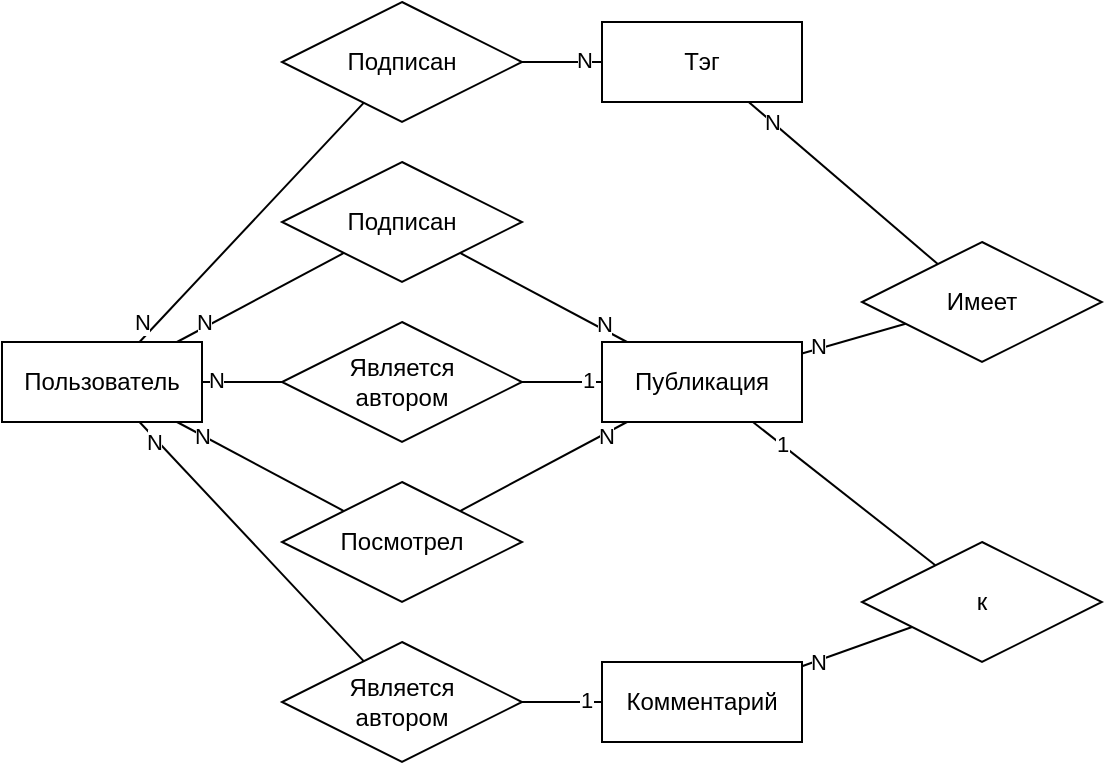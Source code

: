 <mxfile version="17.5.0" type="device"><diagram id="pyH-dPvZV_Q8Pt8ex9Lk" name="Page-1"><mxGraphModel dx="981" dy="527" grid="1" gridSize="10" guides="1" tooltips="1" connect="1" arrows="1" fold="1" page="1" pageScale="1" pageWidth="827" pageHeight="1169" math="0" shadow="0"><root><mxCell id="0"/><mxCell id="1" parent="0"/><mxCell id="Di7MNFHhDS-lkG9G2IQ0-13" style="rounded=0;orthogonalLoop=1;jettySize=auto;html=1;endArrow=none;endFill=0;" edge="1" parent="1" source="Di7MNFHhDS-lkG9G2IQ0-1" target="Di7MNFHhDS-lkG9G2IQ0-6"><mxGeometry relative="1" as="geometry"/></mxCell><mxCell id="Di7MNFHhDS-lkG9G2IQ0-33" value="&lt;div&gt;N&lt;/div&gt;" style="edgeLabel;html=1;align=center;verticalAlign=middle;resizable=0;points=[];labelBackgroundColor=default;" vertex="1" connectable="0" parent="Di7MNFHhDS-lkG9G2IQ0-13"><mxGeometry x="-0.766" relative="1" as="geometry"><mxPoint x="-12" y="4" as="offset"/></mxGeometry></mxCell><mxCell id="Di7MNFHhDS-lkG9G2IQ0-19" style="edgeStyle=none;rounded=0;orthogonalLoop=1;jettySize=auto;html=1;endArrow=none;endFill=0;" edge="1" parent="1" source="Di7MNFHhDS-lkG9G2IQ0-1" target="Di7MNFHhDS-lkG9G2IQ0-8"><mxGeometry relative="1" as="geometry"/></mxCell><mxCell id="Di7MNFHhDS-lkG9G2IQ0-37" value="N" style="edgeLabel;html=1;align=center;verticalAlign=middle;resizable=0;points=[];" vertex="1" connectable="0" parent="Di7MNFHhDS-lkG9G2IQ0-19"><mxGeometry x="-0.667" y="1" relative="1" as="geometry"><mxPoint as="offset"/></mxGeometry></mxCell><mxCell id="Di7MNFHhDS-lkG9G2IQ0-20" style="edgeStyle=none;rounded=0;orthogonalLoop=1;jettySize=auto;html=1;endArrow=none;endFill=0;" edge="1" parent="1" source="Di7MNFHhDS-lkG9G2IQ0-1" target="Di7MNFHhDS-lkG9G2IQ0-12"><mxGeometry relative="1" as="geometry"/></mxCell><mxCell id="Di7MNFHhDS-lkG9G2IQ0-38" value="N" style="edgeLabel;html=1;align=center;verticalAlign=middle;resizable=0;points=[];" vertex="1" connectable="0" parent="Di7MNFHhDS-lkG9G2IQ0-20"><mxGeometry x="-0.704" relative="1" as="geometry"><mxPoint as="offset"/></mxGeometry></mxCell><mxCell id="Di7MNFHhDS-lkG9G2IQ0-23" style="edgeStyle=none;rounded=0;orthogonalLoop=1;jettySize=auto;html=1;endArrow=none;endFill=0;" edge="1" parent="1" source="Di7MNFHhDS-lkG9G2IQ0-1" target="Di7MNFHhDS-lkG9G2IQ0-9"><mxGeometry relative="1" as="geometry"/></mxCell><mxCell id="Di7MNFHhDS-lkG9G2IQ0-40" value="N" style="edgeLabel;html=1;align=center;verticalAlign=middle;resizable=0;points=[];" vertex="1" connectable="0" parent="Di7MNFHhDS-lkG9G2IQ0-23"><mxGeometry x="-0.853" y="-1" relative="1" as="geometry"><mxPoint as="offset"/></mxGeometry></mxCell><mxCell id="Di7MNFHhDS-lkG9G2IQ0-31" style="edgeStyle=none;rounded=0;orthogonalLoop=1;jettySize=auto;html=1;endArrow=none;endFill=0;" edge="1" parent="1" source="Di7MNFHhDS-lkG9G2IQ0-1" target="Di7MNFHhDS-lkG9G2IQ0-30"><mxGeometry relative="1" as="geometry"/></mxCell><mxCell id="Di7MNFHhDS-lkG9G2IQ0-34" value="N" style="edgeLabel;html=1;align=center;verticalAlign=middle;resizable=0;points=[];labelBackgroundColor=default;" vertex="1" connectable="0" parent="Di7MNFHhDS-lkG9G2IQ0-31"><mxGeometry x="-0.32" y="1" relative="1" as="geometry"><mxPoint x="-15" y="6" as="offset"/></mxGeometry></mxCell><mxCell id="Di7MNFHhDS-lkG9G2IQ0-1" value="Пользователь" style="whiteSpace=wrap;html=1;align=center;" vertex="1" parent="1"><mxGeometry x="180" y="240" width="100" height="40" as="geometry"/></mxCell><mxCell id="Di7MNFHhDS-lkG9G2IQ0-29" value="" style="edgeStyle=none;rounded=0;orthogonalLoop=1;jettySize=auto;html=1;endArrow=none;endFill=0;" edge="1" parent="1" source="Di7MNFHhDS-lkG9G2IQ0-2" target="Di7MNFHhDS-lkG9G2IQ0-6"><mxGeometry relative="1" as="geometry"/></mxCell><mxCell id="Di7MNFHhDS-lkG9G2IQ0-49" value="N" style="edgeLabel;html=1;align=center;verticalAlign=middle;resizable=0;points=[];" vertex="1" connectable="0" parent="Di7MNFHhDS-lkG9G2IQ0-29"><mxGeometry x="-0.53" y="-1" relative="1" as="geometry"><mxPoint as="offset"/></mxGeometry></mxCell><mxCell id="Di7MNFHhDS-lkG9G2IQ0-2" value="Тэг" style="whiteSpace=wrap;html=1;align=center;" vertex="1" parent="1"><mxGeometry x="480" y="80" width="100" height="40" as="geometry"/></mxCell><mxCell id="Di7MNFHhDS-lkG9G2IQ0-45" style="edgeStyle=none;rounded=0;orthogonalLoop=1;jettySize=auto;html=1;endArrow=none;endFill=0;" edge="1" parent="1" source="Di7MNFHhDS-lkG9G2IQ0-3" target="Di7MNFHhDS-lkG9G2IQ0-44"><mxGeometry relative="1" as="geometry"/></mxCell><mxCell id="Di7MNFHhDS-lkG9G2IQ0-47" value="N" style="edgeLabel;html=1;align=center;verticalAlign=middle;resizable=0;points=[];" vertex="1" connectable="0" parent="Di7MNFHhDS-lkG9G2IQ0-45"><mxGeometry x="-0.664" y="2" relative="1" as="geometry"><mxPoint as="offset"/></mxGeometry></mxCell><mxCell id="Di7MNFHhDS-lkG9G2IQ0-3" value="Публикация" style="whiteSpace=wrap;html=1;align=center;" vertex="1" parent="1"><mxGeometry x="480" y="240" width="100" height="40" as="geometry"/></mxCell><mxCell id="Di7MNFHhDS-lkG9G2IQ0-25" style="edgeStyle=none;rounded=0;orthogonalLoop=1;jettySize=auto;html=1;endArrow=none;endFill=0;" edge="1" parent="1" source="Di7MNFHhDS-lkG9G2IQ0-5" target="Di7MNFHhDS-lkG9G2IQ0-11"><mxGeometry relative="1" as="geometry"/></mxCell><mxCell id="Di7MNFHhDS-lkG9G2IQ0-42" value="N" style="edgeLabel;html=1;align=center;verticalAlign=middle;resizable=0;points=[];" vertex="1" connectable="0" parent="Di7MNFHhDS-lkG9G2IQ0-25"><mxGeometry x="-0.715" relative="1" as="geometry"><mxPoint as="offset"/></mxGeometry></mxCell><mxCell id="Di7MNFHhDS-lkG9G2IQ0-5" value="Комментарий" style="whiteSpace=wrap;html=1;align=center;" vertex="1" parent="1"><mxGeometry x="480" y="400" width="100" height="40" as="geometry"/></mxCell><mxCell id="Di7MNFHhDS-lkG9G2IQ0-6" value="Подписан" style="shape=rhombus;perimeter=rhombusPerimeter;whiteSpace=wrap;html=1;align=center;" vertex="1" parent="1"><mxGeometry x="320" y="70" width="120" height="60" as="geometry"/></mxCell><mxCell id="Di7MNFHhDS-lkG9G2IQ0-18" style="edgeStyle=none;rounded=0;orthogonalLoop=1;jettySize=auto;html=1;endArrow=none;endFill=0;" edge="1" parent="1" source="Di7MNFHhDS-lkG9G2IQ0-8" target="Di7MNFHhDS-lkG9G2IQ0-3"><mxGeometry relative="1" as="geometry"/></mxCell><mxCell id="Di7MNFHhDS-lkG9G2IQ0-36" value="1" style="edgeLabel;html=1;align=center;verticalAlign=middle;resizable=0;points=[];" vertex="1" connectable="0" parent="Di7MNFHhDS-lkG9G2IQ0-18"><mxGeometry x="0.65" y="1" relative="1" as="geometry"><mxPoint as="offset"/></mxGeometry></mxCell><mxCell id="Di7MNFHhDS-lkG9G2IQ0-8" value="Является&lt;br&gt;автором" style="shape=rhombus;perimeter=rhombusPerimeter;whiteSpace=wrap;html=1;align=center;" vertex="1" parent="1"><mxGeometry x="320" y="230" width="120" height="60" as="geometry"/></mxCell><mxCell id="Di7MNFHhDS-lkG9G2IQ0-24" style="edgeStyle=none;rounded=0;orthogonalLoop=1;jettySize=auto;html=1;endArrow=none;endFill=0;" edge="1" parent="1" source="Di7MNFHhDS-lkG9G2IQ0-9" target="Di7MNFHhDS-lkG9G2IQ0-5"><mxGeometry relative="1" as="geometry"/></mxCell><mxCell id="Di7MNFHhDS-lkG9G2IQ0-41" value="1" style="edgeLabel;html=1;align=center;verticalAlign=middle;resizable=0;points=[];" vertex="1" connectable="0" parent="Di7MNFHhDS-lkG9G2IQ0-24"><mxGeometry x="0.57" y="1" relative="1" as="geometry"><mxPoint as="offset"/></mxGeometry></mxCell><mxCell id="Di7MNFHhDS-lkG9G2IQ0-9" value="Является&lt;br&gt;автором" style="shape=rhombus;perimeter=rhombusPerimeter;whiteSpace=wrap;html=1;align=center;" vertex="1" parent="1"><mxGeometry x="320" y="390" width="120" height="60" as="geometry"/></mxCell><mxCell id="Di7MNFHhDS-lkG9G2IQ0-26" style="edgeStyle=none;rounded=0;orthogonalLoop=1;jettySize=auto;html=1;endArrow=none;endFill=0;" edge="1" parent="1" source="Di7MNFHhDS-lkG9G2IQ0-11" target="Di7MNFHhDS-lkG9G2IQ0-3"><mxGeometry relative="1" as="geometry"/></mxCell><mxCell id="Di7MNFHhDS-lkG9G2IQ0-43" value="1" style="edgeLabel;html=1;align=center;verticalAlign=middle;resizable=0;points=[];" vertex="1" connectable="0" parent="Di7MNFHhDS-lkG9G2IQ0-26"><mxGeometry x="0.857" relative="1" as="geometry"><mxPoint x="8" y="5" as="offset"/></mxGeometry></mxCell><mxCell id="Di7MNFHhDS-lkG9G2IQ0-11" value="к" style="shape=rhombus;perimeter=rhombusPerimeter;whiteSpace=wrap;html=1;align=center;" vertex="1" parent="1"><mxGeometry x="610" y="340" width="120" height="60" as="geometry"/></mxCell><mxCell id="Di7MNFHhDS-lkG9G2IQ0-21" style="edgeStyle=none;rounded=0;orthogonalLoop=1;jettySize=auto;html=1;endArrow=none;endFill=0;" edge="1" parent="1" source="Di7MNFHhDS-lkG9G2IQ0-12" target="Di7MNFHhDS-lkG9G2IQ0-3"><mxGeometry relative="1" as="geometry"/></mxCell><mxCell id="Di7MNFHhDS-lkG9G2IQ0-39" value="N" style="edgeLabel;html=1;align=center;verticalAlign=middle;resizable=0;points=[];" vertex="1" connectable="0" parent="Di7MNFHhDS-lkG9G2IQ0-21"><mxGeometry x="0.737" y="-1" relative="1" as="geometry"><mxPoint as="offset"/></mxGeometry></mxCell><mxCell id="Di7MNFHhDS-lkG9G2IQ0-12" value="Посмотрел" style="shape=rhombus;perimeter=rhombusPerimeter;whiteSpace=wrap;html=1;align=center;" vertex="1" parent="1"><mxGeometry x="320" y="310" width="120" height="60" as="geometry"/></mxCell><mxCell id="Di7MNFHhDS-lkG9G2IQ0-32" style="edgeStyle=none;rounded=0;orthogonalLoop=1;jettySize=auto;html=1;endArrow=none;endFill=0;" edge="1" parent="1" source="Di7MNFHhDS-lkG9G2IQ0-30" target="Di7MNFHhDS-lkG9G2IQ0-3"><mxGeometry relative="1" as="geometry"/></mxCell><mxCell id="Di7MNFHhDS-lkG9G2IQ0-35" value="N" style="edgeLabel;html=1;align=center;verticalAlign=middle;resizable=0;points=[];labelBackgroundColor=default;" vertex="1" connectable="0" parent="Di7MNFHhDS-lkG9G2IQ0-32"><mxGeometry x="0.752" y="-2" relative="1" as="geometry"><mxPoint x="-1" y="-6" as="offset"/></mxGeometry></mxCell><mxCell id="Di7MNFHhDS-lkG9G2IQ0-30" value="Подписан" style="shape=rhombus;perimeter=rhombusPerimeter;whiteSpace=wrap;html=1;align=center;" vertex="1" parent="1"><mxGeometry x="320" y="150" width="120" height="60" as="geometry"/></mxCell><mxCell id="Di7MNFHhDS-lkG9G2IQ0-46" style="edgeStyle=none;rounded=0;orthogonalLoop=1;jettySize=auto;html=1;endArrow=none;endFill=0;" edge="1" parent="1" source="Di7MNFHhDS-lkG9G2IQ0-44" target="Di7MNFHhDS-lkG9G2IQ0-2"><mxGeometry relative="1" as="geometry"/></mxCell><mxCell id="Di7MNFHhDS-lkG9G2IQ0-48" value="N" style="edgeLabel;html=1;align=center;verticalAlign=middle;resizable=0;points=[];" vertex="1" connectable="0" parent="Di7MNFHhDS-lkG9G2IQ0-46"><mxGeometry x="0.765" relative="1" as="geometry"><mxPoint as="offset"/></mxGeometry></mxCell><mxCell id="Di7MNFHhDS-lkG9G2IQ0-44" value="&lt;div&gt;Имеет&lt;/div&gt;" style="shape=rhombus;perimeter=rhombusPerimeter;whiteSpace=wrap;html=1;align=center;" vertex="1" parent="1"><mxGeometry x="610" y="190" width="120" height="60" as="geometry"/></mxCell></root></mxGraphModel></diagram></mxfile>